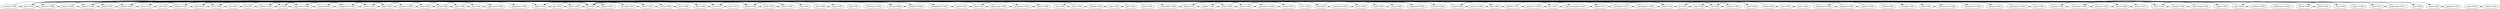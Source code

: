digraph {
	scientist [label="scientist 0.002"]
	have [label="have 0.012"]
	discover [label="discover 0.004"]
	bizarre [label="bizarre 0.004"]
	pattern [label="pattern 0.030"]
	global [label="global 0.007"]
	weather [label="weather 0.023"]
	extreme [label="extreme 0.021"]
	heat [label="heat 0.039"]
	wave [label="wave 0.039"]
	one [label="one 0.007"]
	hit [label="hit 0.007"]
	eastern [label="eastern 0.010"]
	us [label="us 0.016"]
	leave [label="leave 0.002"]
	least [label="least 0.003"]
	dead [label="dead 0.005"]
	do [label="do 0.018"]
	come [label="come 0.020"]
	new [label="new 0.002"]
	study [label="study 0.013"]
	publish [label="publish 0.004"]
	today [label="today 0.005"]
	nature [label="nature 0.006"]
	geoscience [label="geoscience 0.006"]
	reveal [label="reveal 0.010"]
	arise [label="arise 0.011"]
	predictable [label="predictable 0.011"]
	day [label="day 0.006"]
	event [label="event 0.012"]
	call [label="call 0.007"]
	pacific [label="pacific 0.022"]
	large [label="large 0.005"]
	area [label="area 0.006"]
	north [label="north 0.003"]
	hawaii [label="hawaii 0.005"]
	experience [label="experience 0.008"]
	unusual [label="unusual 0.005"]
	temperature [label="temperature 0.007"]
	water [label="water 0.002"]
	surface [label="surface 0.003"]
	southern [label="southern 0.002"]
	part [label="part 0.005"]
	region [label="region 0.012"]
	get [label="get 0.005"]
	hotter [label="hotter 0.005"]
	be [label="be 0.050"]
	typical [label="typical 0.007"]
	northeastern [label="northeastern 0.002"]
	colder [label="colder 0.005"]
	create [label="create 0.012"]
	effect [label="effect 0.010"]
	sweep [label="sweep 0.008"]
	most [label="most 0.008"]
	stop [label="stop 0.005"]
	humid [label="humid 0.006"]
	inland [label="inland 0.003"]
	high [label="high 0.009"]
	pressure [label="pressure 0.008"]
	zone [label="zone 0.008"]
	bring [label="bring 0.008"]
	clear [label="clear 0.009"]
	sky [label="sky 0.009"]
	oppressive [label="oppressive 0.009"]
	intensify [label="intensify 0.007"]
	little [label="little 0.006"]
	rain [label="rain 0.015"]
	east [label="east 0.015"]
	researcher [label="researcher 0.003"]
	examine [label="examine 0.002"]
	datum [label="datum 0.006"]
	sensor [label="sensor 0.011"]
	find [label="find 0.002"]
	strong [label="strong 0.008"]
	predictor [label="predictor 0.008"]
	emerge [label="emerge 0.005"]
	chance [label="chance 0.002"]
	give [label="give 0.002"]
	population [label="population 0.006"]
	many [label="many 0.002"]
	agricultural [label="agricultural 0.003"]
	breadbasket [label="breadbasket 0.006"]
	nation [label="nation 0.007"]
	kind [label="kind 0.010"]
	"long-range" [label="long-range 0.004"]
	prediction [label="prediction 0.010"]
	lifesav [label="lifesav 0.009"]
	remarkable [label="remarkable 0.004"]
	pave [label="pave 0.002"]
	way [label="way 0.003"]
	other [label="other 0.005"]
	tornado [label="tornado 0.002"]
	forecasting [label="forecasting 0.002"]
	victor [label="victor 0.003"]
	gensini [label="gensini 0.006"]
	involve [label="involve 0.004"]
	tell [label="tell 0.003"]
	associated [label="associated 0.003"]
	press [label="press 0.006"]
	physical [label="physical 0.002"]
	mechanism [label="mechanism 0.003"]
	underpin [label="underpin 0.004"]
	result [label="result 0.006"]
	make [label="make 0.003"]
	sense [label="sense 0.006"]
	exciting [label="exciting 0.004"]
	skill [label="skill 0.004"]
	demonstrate [label="demonstrate 0.008"]
	hope [label="hope 0.003"]
	linkage [label="linkage 0.004"]
	author [label="author 0.002"]
	emphasize [label="emphasize 0.003"]
	combination [label="combination 0.009"]
	low [label="low 0.003"]
	present [label="present 0.004"]
	link [label="link 0.006"]
	identify [label="identify 0.007"]
	precursor [label="precursor 0.005"]
	hot [label="hot 0.007"]
	"day-precipitation" [label="day-precipitation 0.007"]
	deficit [label="deficit 0.011"]
	anomalous [label="anomalous 0.011"]
	atmospheric [label="atmospheric 0.005"]
	train [label="train 0.014"]
	occurrence [label="occurrence 0.002"]
	want [label="want 0.009"]
	rid [label="rid 0.008"]
	summer [label="summer 0.008"]
	week [label="week 0.003"]
	prepare [label="prepare 0.005"]
	scientist -> have [constraint=false]
	scientist -> discover [constraint=false]
	have -> discover [constraint=false]
	have -> be [constraint=false]
	have -> little [constraint=false]
	have -> rain [constraint=false]
	have -> high [constraint=false]
	have -> population [constraint=false]
	have -> week [constraint=false]
	discover -> bizarre [constraint=false]
	discover -> pattern [constraint=false]
	bizarre -> pattern [constraint=false]
	bizarre -> global [constraint=false]
	pattern -> global [constraint=false]
	pattern -> weather [constraint=false]
	pattern -> large [constraint=false]
	pattern -> create [constraint=false]
	pattern -> wave [constraint=false]
	pattern -> be [constraint=false]
	pattern -> strong [constraint=false]
	pattern -> emerge [constraint=false]
	global -> weather [constraint=false]
	weather -> effect [constraint=false]
	weather -> sweep [constraint=false]
	weather -> datum [constraint=false]
	weather -> sensor [constraint=false]
	weather -> prediction [constraint=false]
	weather -> event [constraint=false]
	extreme -> heat [constraint=false]
	extreme -> wave [constraint=false]
	extreme -> pattern [constraint=false]
	extreme -> be [constraint=false]
	extreme -> weather [constraint=false]
	extreme -> prediction [constraint=false]
	extreme -> event [constraint=false]
	heat -> wave [constraint=false]
	heat -> arise [constraint=false]
	heat -> day [constraint=false]
	heat -> be [constraint=false]
	heat -> pacific [constraint=false]
	wave -> one [constraint=false]
	wave -> arise [constraint=false]
	wave -> weather [constraint=false]
	wave -> effect [constraint=false]
	wave -> be [constraint=false]
	wave -> combination [constraint=false]
	wave -> train [constraint=false]
	one -> hit [constraint=false]
	hit -> eastern [constraint=false]
	hit -> us [constraint=false]
	eastern -> us [constraint=false]
	eastern -> region [constraint=false]
	eastern -> create [constraint=false]
	eastern -> experience [constraint=false]
	eastern -> have [constraint=false]
	us -> stop [constraint=false]
	us -> experience [constraint=false]
	us -> extreme [constraint=false]
	us -> have [constraint=false]
	us -> high [constraint=false]
	leave -> least [constraint=false]
	least -> dead [constraint=false]
	dead -> do [constraint=false]
	do -> come [constraint=false]
	do -> want [constraint=false]
	new -> study [constraint=false]
	new -> publish [constraint=false]
	study -> publish [constraint=false]
	study -> today [constraint=false]
	study -> be [constraint=false]
	study -> tell [constraint=false]
	study -> make [constraint=false]
	study -> sense [constraint=false]
	study -> emphasize [constraint=false]
	publish -> today [constraint=false]
	publish -> nature [constraint=false]
	today -> nature [constraint=false]
	today -> geoscience [constraint=false]
	nature -> geoscience [constraint=false]
	nature -> reveal [constraint=false]
	geoscience -> reveal [constraint=false]
	reveal -> heat [constraint=false]
	reveal -> wave [constraint=false]
	arise -> predictable [constraint=false]
	predictable -> pattern [constraint=false]
	day -> event [constraint=false]
	event -> call [constraint=false]
	event -> pacific [constraint=false]
	call -> pacific [constraint=false]
	call -> extreme [constraint=false]
	pacific -> extreme [constraint=false]
	pacific -> pattern [constraint=false]
	pacific -> north [constraint=false]
	pacific -> hawaii [constraint=false]
	pacific -> be [constraint=false]
	pacific -> low [constraint=false]
	pacific -> rain [constraint=false]
	large -> area [constraint=false]
	area -> pacific [constraint=false]
	north -> hawaii [constraint=false]
	north -> experience [constraint=false]
	hawaii -> experience [constraint=false]
	hawaii -> unusual [constraint=false]
	hawaii -> temperature [constraint=false]
	experience -> unusual [constraint=false]
	experience -> temperature [constraint=false]
	experience -> extreme [constraint=false]
	experience -> heat [constraint=false]
	unusual -> temperature [constraint=false]
	unusual -> pattern [constraint=false]
	unusual -> create [constraint=false]
	temperature -> pattern [constraint=false]
	temperature -> create [constraint=false]
	water -> surface [constraint=false]
	southern -> part [constraint=false]
	part -> region [constraint=false]
	region -> get [constraint=false]
	region -> hotter [constraint=false]
	region -> colder [constraint=false]
	region -> create [constraint=false]
	region -> be [constraint=false]
	region -> breadbasket [constraint=false]
	get -> hotter [constraint=false]
	get -> colder [constraint=false]
	hotter -> be [constraint=false]
	hotter -> typical [constraint=false]
	be -> typical [constraint=false]
	be -> intensify [constraint=false]
	be -> little [constraint=false]
	be -> rain [constraint=false]
	be -> strong [constraint=false]
	be -> predictor [constraint=false]
	be -> breadbasket [constraint=false]
	be -> lifesav [constraint=false]
	be -> remarkable [constraint=false]
	be -> involve [constraint=false]
	be -> exciting [constraint=false]
	be -> skill [constraint=false]
	be -> demonstrate [constraint=false]
	be -> combination [constraint=false]
	be -> train [constraint=false]
	be -> rid [constraint=false]
	be -> summer [constraint=false]
	northeastern -> part [constraint=false]
	create -> wave [constraint=false]
	create -> high [constraint=false]
	create -> pressure [constraint=false]
	effect -> sweep [constraint=false]
	effect -> be [constraint=false]
	effect -> intensify [constraint=false]
	sweep -> most [constraint=false]
	most -> us [constraint=false]
	stop -> humid [constraint=false]
	humid -> inland [constraint=false]
	humid -> eastern [constraint=false]
	humid -> region [constraint=false]
	inland -> eastern [constraint=false]
	inland -> region [constraint=false]
	high -> pressure [constraint=false]
	high -> zone [constraint=false]
	high -> population [constraint=false]
	pressure -> zone [constraint=false]
	pressure -> bring [constraint=false]
	zone -> bring [constraint=false]
	zone -> clear [constraint=false]
	bring -> clear [constraint=false]
	bring -> sky [constraint=false]
	clear -> sky [constraint=false]
	clear -> oppressive [constraint=false]
	sky -> oppressive [constraint=false]
	sky -> heat [constraint=false]
	oppressive -> heat [constraint=false]
	intensify -> have [constraint=false]
	little -> rain [constraint=false]
	rain -> east [constraint=false]
	researcher -> examine [constraint=false]
	researcher -> weather [constraint=false]
	researcher -> datum [constraint=false]
	researcher -> victor [constraint=false]
	researcher -> gensini [constraint=false]
	examine -> weather [constraint=false]
	examine -> datum [constraint=false]
	datum -> sensor [constraint=false]
	find -> pacific [constraint=false]
	strong -> predictor [constraint=false]
	strong -> heat [constraint=false]
	predictor -> heat [constraint=false]
	predictor -> wave [constraint=false]
	emerge -> be [constraint=false]
	chance -> eastern [constraint=false]
	give -> eastern [constraint=false]
	give -> hope [constraint=false]
	many -> agricultural [constraint=false]
	many -> region [constraint=false]
	agricultural -> region [constraint=false]
	agricultural -> be [constraint=false]
	breadbasket -> nation [constraint=false]
	nation -> kind [constraint=false]
	kind -> "long-range" [constraint=false]
	kind -> prediction [constraint=false]
	kind -> extreme [constraint=false]
	kind -> weather [constraint=false]
	"long-range" -> prediction [constraint=false]
	"long-range" -> be [constraint=false]
	prediction -> be [constraint=false]
	prediction -> lifesav [constraint=false]
	remarkable -> study [constraint=false]
	pave -> way [constraint=false]
	way -> other [constraint=false]
	way -> kind [constraint=false]
	other -> kind [constraint=false]
	other -> extreme [constraint=false]
	other -> weather [constraint=false]
	other -> event [constraint=false]
	tornado -> forecasting [constraint=false]
	tornado -> researcher [constraint=false]
	tornado -> victor [constraint=false]
	forecasting -> researcher [constraint=false]
	forecasting -> victor [constraint=false]
	forecasting -> gensini [constraint=false]
	victor -> gensini [constraint=false]
	gensini -> be [constraint=false]
	involve -> study [constraint=false]
	tell -> associated [constraint=false]
	tell -> press [constraint=false]
	associated -> press [constraint=false]
	physical -> mechanism [constraint=false]
	physical -> underpin [constraint=false]
	mechanism -> underpin [constraint=false]
	mechanism -> result [constraint=false]
	underpin -> result [constraint=false]
	result -> study [constraint=false]
	result -> present [constraint=false]
	result -> link [constraint=false]
	make -> sense [constraint=false]
	exciting -> be [constraint=false]
	skill -> demonstrate [constraint=false]
	hope -> linkage [constraint=false]
	linkage -> other [constraint=false]
	linkage -> extreme [constraint=false]
	author -> study [constraint=false]
	emphasize -> heat [constraint=false]
	combination -> heat [constraint=false]
	low -> rain [constraint=false]
	present -> link [constraint=false]
	link -> identify [constraint=false]
	identify -> precursor [constraint=false]
	identify -> hot [constraint=false]
	precursor -> hot [constraint=false]
	precursor -> "day-precipitation" [constraint=false]
	hot -> "day-precipitation" [constraint=false]
	hot -> deficit [constraint=false]
	"day-precipitation" -> deficit [constraint=false]
	deficit -> anomalous [constraint=false]
	anomalous -> atmospheric [constraint=false]
	anomalous -> wave [constraint=false]
	anomalous -> train [constraint=false]
	atmospheric -> wave [constraint=false]
	atmospheric -> train [constraint=false]
	train -> do [constraint=false]
	occurrence -> pacific [constraint=false]
	want -> be [constraint=false]
	want -> rid [constraint=false]
	rid -> summer [constraint=false]
	rid -> come [constraint=false]
	summer -> come [constraint=false]
	week -> prepare [constraint=false]
}